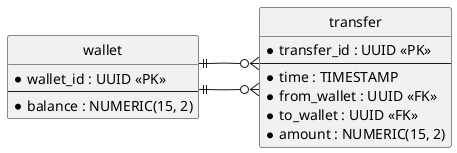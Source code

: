 @startuml erd
left to right direction
hide circle

entity wallet {
    * wallet_id : UUID <<PK>>
    --
    * balance : NUMERIC(15, 2)
}

entity transfer {
    * transfer_id : UUID <<PK>>
    --
    * time : TIMESTAMP
    * from_wallet : UUID <<FK>>
    * to_wallet : UUID <<FK>>
    * amount : NUMERIC(15, 2)
}

wallet ||--o{ transfer
wallet ||--o{ transfer
@enduml
